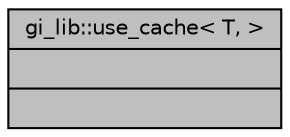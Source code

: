 digraph "gi_lib::use_cache&lt; T, &gt;"
{
  edge [fontname="Helvetica",fontsize="10",labelfontname="Helvetica",labelfontsize="10"];
  node [fontname="Helvetica",fontsize="10",shape=record];
  Node1 [label="{gi_lib::use_cache\< T, \>\n||}",height=0.2,width=0.4,color="black", fillcolor="grey75", style="filled", fontcolor="black"];
}
